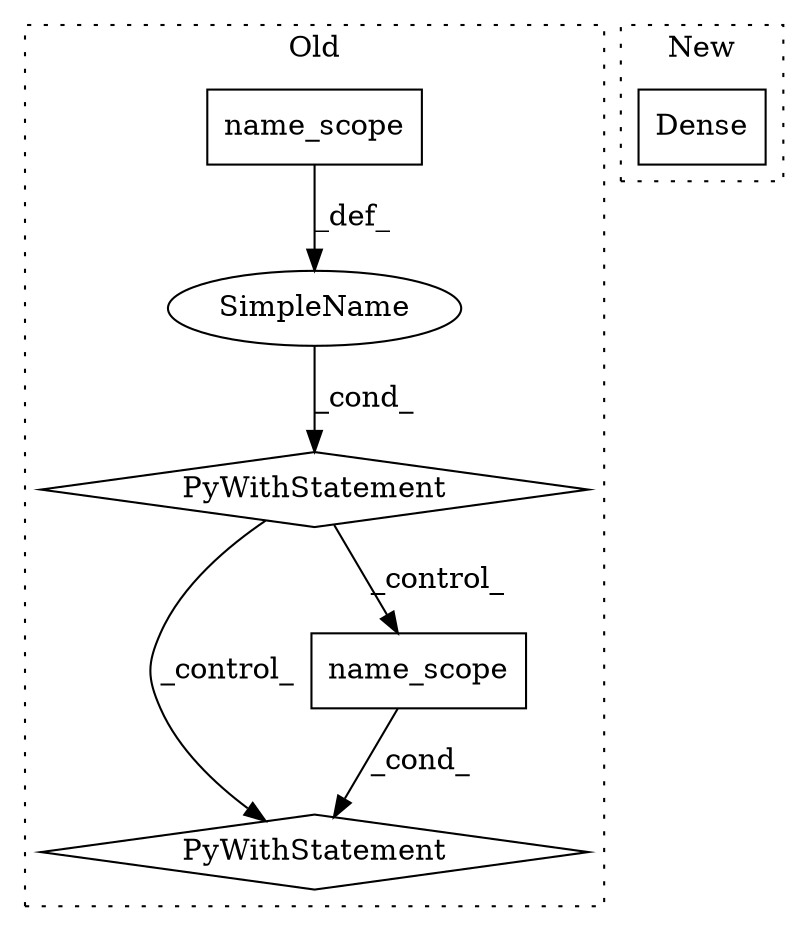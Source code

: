 digraph G {
subgraph cluster0 {
1 [label="name_scope" a="32" s="12548" l="12" shape="box"];
3 [label="PyWithStatement" a="104" s="12533,12560" l="10,2" shape="diamond"];
4 [label="SimpleName" a="42" s="" l="" shape="ellipse"];
5 [label="PyWithStatement" a="104" s="12976,13015" l="10,2" shape="diamond"];
6 [label="name_scope" a="32" s="13003" l="12" shape="box"];
label = "Old";
style="dotted";
}
subgraph cluster1 {
2 [label="Dense" a="32" s="16801,16891" l="6,1" shape="box"];
label = "New";
style="dotted";
}
1 -> 4 [label="_def_"];
3 -> 6 [label="_control_"];
3 -> 5 [label="_control_"];
4 -> 3 [label="_cond_"];
6 -> 5 [label="_cond_"];
}